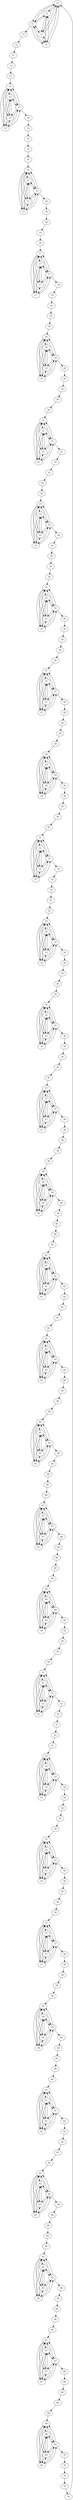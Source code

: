 digraph causal
{
	0 [label="11"]	
	1 [label="11"]	
	2 [label="11"]	
	3 [label="11"]	
	4 [label="11"]	
	5 [label="12"]	
	6 [label="12"]	
	7 [label="12"]	
	8 [label="12"]	
	9 [label="12"]	
	10 [label="13"]	
	11 [label="13"]	
	12 [label="13"]	
	13 [label="13"]	
	14 [label="13"]	
	15 [label="14"]	
	16 [label="14"]	
	17 [label="14"]	
	18 [label="14"]	
	19 [label="14"]	
	20 [label="15"]	
	21 [label="15"]	
	22 [label="15"]	
	23 [label="15"]	
	24 [label="15"]	
	25 [label="16"]	
	26 [label="16"]	
	27 [label="16"]	
	28 [label="16"]	
	29 [label="16"]	
	30 [label="17"]	
	31 [label="17"]	
	32 [label="17"]	
	33 [label="17"]	
	34 [label="17"]	
	35 [label="18"]	
	36 [label="18"]	
	37 [label="18"]	
	38 [label="18"]	
	39 [label="18"]	
	40 [label="19"]	
	41 [label="19"]	
	42 [label="19"]	
	43 [label="19"]	
	44 [label="19"]	
	45 [label="20"]	
	46 [label="20"]	
	47 [label="20"]	
	48 [label="20"]	
	49 [label="20"]	
	50 [label="21"]	
	51 [label="21"]	
	52 [label="21"]	
	53 [label="21"]	
	54 [label="21"]	
	55 [label="22"]	
	56 [label="22"]	
	57 [label="22"]	
	58 [label="22"]	
	59 [label="22"]	
	60 [label="23"]	
	61 [label="23"]	
	62 [label="23"]	
	63 [label="23"]	
	64 [label="23"]	
	65 [label="24"]	
	66 [label="24"]	
	67 [label="24"]	
	68 [label="24"]	
	69 [label="24"]	
	70 [label="25"]	
	71 [label="25"]	
	72 [label="25"]	
	73 [label="25"]	
	74 [label="25"]	
	75 [label="26"]	
	76 [label="26"]	
	77 [label="26"]	
	78 [label="26"]	
	79 [label="26"]	
	80 [label="27"]	
	81 [label="27"]	
	82 [label="27"]	
	83 [label="27"]	
	84 [label="27"]	
	85 [label="28"]	
	86 [label="28"]	
	87 [label="28"]	
	88 [label="28"]	
	89 [label="28"]	
	90 [label="29"]	
	91 [label="29"]	
	92 [label="29"]	
	93 [label="29"]	
	94 [label="29"]	
	95 [label="30"]	
	96 [label="30"]	
	97 [label="30"]	
	98 [label="30"]	
	99 [label="30"]	
	100 [label="31"]	
	101 [label="31"]	
	102 [label="31"]	
	103 [label="31"]	
	104 [label="31"]	
	105 [label="32"]	
	106 [label="32"]	
	107 [label="32"]	
	108 [label="32"]	
	109 [label="32"]	
	110 [label="33"]	
	111 [label="33"]	
	112 [label="33"]	
	113 [label="33"]	
	114 [label="33"]	
	115 [label="34"]	
	116 [label="34"]	
	117 [label="34"]	
	118 [label="34"]	
	119 [label="34"]	
	120 [label="35"]	
	121 [label="35"]	
	122 [label="35"]	
	123 [label="35"]	
	124 [label="35"]	
	125 [label="36"]	
	126 [label="36"]	
	127 [label="36"]	
	128 [label="36"]	
	129 [label="36"]	
	130 [label="37"]	
	131 [label="37"]	
	132 [label="37"]	
	133 [label="37"]	
	134 [label="37"]	
	135 [label="38"]	
	136 [label="38"]	
	137 [label="38"]	
	138 [label="38"]	
	139 [label="38"]	
	140 [label="39"]	
	141 [label="39"]	
	142 [label="39"]	
	143 [label="39"]	
	144 [label="39"]	
	145 [label="40"]	
	146 [label="40"]	
	147 [label="40"]	
	148 [label="40"]	
	149 [label="40"]	
	150 [label="41"]	
	151 [label="41"]	
	152 [label="41"]	
	153 [label="41"]	
	154 [label="41"]	
	155 [label="42"]	
	156 [label="42"]	
	157 [label="42"]	
	158 [label="42"]	
	159 [label="42"]	
	160 [label="43"]	
	161 [label="43"]	
	162 [label="43"]	
	163 [label="43"]	
	164 [label="43"]	
	165 [label="44"]	
	166 [label="44"]	
	167 [label="44"]	
	168 [label="44"]	
	169 [label="44"]	
	170 [label="45"]	
	171 [label="45"]	
	172 [label="45"]	
	173 [label="45"]	
	174 [label="45"]	
	175 [label="46"]	
	176 [label="46"]	
	177 [label="46"]	
	178 [label="46"]	
	179 [label="46"]	
	180 [label="47"]	
	181 [label="47"]	
	182 [label="47"]	
	183 [label="47"]	
	184 [label="47"]	
	185 [label="48"]	
	186 [label="48"]	
	187 [label="48"]	
	188 [label="48"]	
	189 [label="48"]	
	190 [label="49"]	
	191 [label="49"]	
	192 [label="49"]	
	193 [label="49"]	
	194 [label="49"]	
	195 [label="50"]	
	196 [label="50"]	
	197 [label="50"]	
	198 [label="50"]	
	199 [label="50"]	
	200 [label="51"]	
	201 [label="51"]	
	202 [label="51"]	
	203 [label="51"]	
	204 [label="51"]	
	205 [label="52"]	
	206 [label="52"]	
	207 [label="52"]	
	208 [label="52"]	
	209 [label="52"]	
	210 [label="53"]	
	211 [label="53"]	
	212 [label="53"]	
	213 [label="53"]	
	214 [label="53"]	
	215 [label="54"]	
	216 [label="54"]	
	217 [label="54"]	
	218 [label="54"]	
	219 [label="54"]	
	220 [label="55"]	
	221 [label="55"]	
	222 [label="55"]	
	223 [label="55"]	
	224 [label="55"]	
	225 [label="56"]	
	226 [label="56"]	
	227 [label="56"]	
	228 [label="56"]	
	229 [label="56"]	
	230 [label="57"]	
	231 [label="57"]	
	232 [label="57"]	
	233 [label="57"]	
	234 [label="57"]	
	235 [label="58"]	
	236 [label="58"]	
	237 [label="58"]	
	238 [label="58"]	
	239 [label="58"]	
	240 [label="59"]	
	241 [label="59"]	
	242 [label="59"]	
	243 [label="59"]	
	244 [label="59"]	
	245 [label="60"]	
	246 [label="60"]	
	247 [label="60"]	
	248 [label="60"]	
	249 [label="60"]	
	250 [label="61"]	
	251 [label="61"]	
	252 [label="61"]	
	253 [label="61"]	
	254 [label="61"]	
	255 [label="62"]	
	256 [label="62"]	
	257 [label="62"]	
	258 [label="62"]	
	259 [label="62"]	
	260 [label="63"]	
	261 [label="63"]	
	262 [label="63"]	
	263 [label="63"]	
	264 [label="63"]	
	265 [label="64"]	
	266 [label="64"]	
	267 [label="64"]	
	268 [label="64"]	
	269 [label="64"]	
	270 [label="65"]	
	271 [label="65"]	
	272 [label="65"]	
	273 [label="65"]	
	274 [label="65"]	
	275 [label="66"]	
	276 [label="66"]	
	277 [label="66"]	
	278 [label="66"]	
	279 [label="66"]	
	280 [label="67"]	
	281 [label="67"]	
	282 [label="67"]	
	283 [label="67"]	
	284 [label="67"]	
	285 [label="68"]	
	286 [label="68"]	
	287 [label="68"]	
	288 [label="68"]	
	289 [label="68"]	
	290 [label="69"]	
	291 [label="69"]	
	292 [label="69"]	
	293 [label="69"]	
	294 [label="69"]	
	295 [label="70"]	
	296 [label="70"]	
	297 [label="70"]	
	298 [label="70"]	
	299 [label="70"]	
	299 -> 0
	0 -> 1
	0 -> 2
	0 -> 3
	0 -> 4
	1 -> 0
	1 -> 2
	1 -> 3
	1 -> 4
	2 -> 0
	2 -> 1
	2 -> 3
	2 -> 4
	3 -> 0
	3 -> 1
	3 -> 2
	3 -> 4
	4 -> 0
	4 -> 1
	4 -> 2
	4 -> 3
	4 -> 5
	5 -> 6
	6 -> 7
	7 -> 8
	8 -> 9
	9 -> 10
	10 -> 11
	10 -> 12
	10 -> 13
	10 -> 14
	11 -> 10
	11 -> 12
	11 -> 13
	11 -> 14
	12 -> 10
	12 -> 11
	12 -> 13
	12 -> 14
	13 -> 10
	13 -> 11
	13 -> 12
	13 -> 14
	14 -> 10
	14 -> 11
	14 -> 12
	14 -> 13
	14 -> 15
	15 -> 16
	16 -> 17
	17 -> 18
	18 -> 19
	19 -> 20
	20 -> 21
	20 -> 22
	20 -> 23
	20 -> 24
	21 -> 20
	21 -> 22
	21 -> 23
	21 -> 24
	22 -> 20
	22 -> 21
	22 -> 23
	22 -> 24
	23 -> 20
	23 -> 21
	23 -> 22
	23 -> 24
	24 -> 20
	24 -> 21
	24 -> 22
	24 -> 23
	24 -> 25
	25 -> 26
	26 -> 27
	27 -> 28
	28 -> 29
	29 -> 30
	30 -> 31
	30 -> 32
	30 -> 33
	30 -> 34
	31 -> 30
	31 -> 32
	31 -> 33
	31 -> 34
	32 -> 30
	32 -> 31
	32 -> 33
	32 -> 34
	33 -> 30
	33 -> 31
	33 -> 32
	33 -> 34
	34 -> 30
	34 -> 31
	34 -> 32
	34 -> 33
	34 -> 35
	35 -> 36
	36 -> 37
	37 -> 38
	38 -> 39
	39 -> 40
	40 -> 41
	40 -> 42
	40 -> 43
	40 -> 44
	41 -> 40
	41 -> 42
	41 -> 43
	41 -> 44
	42 -> 40
	42 -> 41
	42 -> 43
	42 -> 44
	43 -> 40
	43 -> 41
	43 -> 42
	43 -> 44
	44 -> 40
	44 -> 41
	44 -> 42
	44 -> 43
	44 -> 45
	45 -> 46
	46 -> 47
	47 -> 48
	48 -> 49
	49 -> 50
	50 -> 51
	50 -> 52
	50 -> 53
	50 -> 54
	51 -> 50
	51 -> 52
	51 -> 53
	51 -> 54
	52 -> 50
	52 -> 51
	52 -> 53
	52 -> 54
	53 -> 50
	53 -> 51
	53 -> 52
	53 -> 54
	54 -> 50
	54 -> 51
	54 -> 52
	54 -> 53
	54 -> 55
	55 -> 56
	56 -> 57
	57 -> 58
	58 -> 59
	59 -> 60
	60 -> 61
	60 -> 62
	60 -> 63
	60 -> 64
	61 -> 60
	61 -> 62
	61 -> 63
	61 -> 64
	62 -> 60
	62 -> 61
	62 -> 63
	62 -> 64
	63 -> 60
	63 -> 61
	63 -> 62
	63 -> 64
	64 -> 60
	64 -> 61
	64 -> 62
	64 -> 63
	64 -> 65
	65 -> 66
	66 -> 67
	67 -> 68
	68 -> 69
	69 -> 70
	70 -> 71
	70 -> 72
	70 -> 73
	70 -> 74
	71 -> 70
	71 -> 72
	71 -> 73
	71 -> 74
	72 -> 70
	72 -> 71
	72 -> 73
	72 -> 74
	73 -> 70
	73 -> 71
	73 -> 72
	73 -> 74
	74 -> 70
	74 -> 71
	74 -> 72
	74 -> 73
	74 -> 75
	75 -> 76
	76 -> 77
	77 -> 78
	78 -> 79
	79 -> 80
	80 -> 81
	80 -> 82
	80 -> 83
	80 -> 84
	81 -> 80
	81 -> 82
	81 -> 83
	81 -> 84
	82 -> 80
	82 -> 81
	82 -> 83
	82 -> 84
	83 -> 80
	83 -> 81
	83 -> 82
	83 -> 84
	84 -> 80
	84 -> 81
	84 -> 82
	84 -> 83
	84 -> 85
	85 -> 86
	86 -> 87
	87 -> 88
	88 -> 89
	89 -> 90
	90 -> 91
	90 -> 92
	90 -> 93
	90 -> 94
	91 -> 90
	91 -> 92
	91 -> 93
	91 -> 94
	92 -> 90
	92 -> 91
	92 -> 93
	92 -> 94
	93 -> 90
	93 -> 91
	93 -> 92
	93 -> 94
	94 -> 90
	94 -> 91
	94 -> 92
	94 -> 93
	94 -> 95
	95 -> 96
	96 -> 97
	97 -> 98
	98 -> 99
	99 -> 100
	100 -> 101
	100 -> 102
	100 -> 103
	100 -> 104
	101 -> 100
	101 -> 102
	101 -> 103
	101 -> 104
	102 -> 100
	102 -> 101
	102 -> 103
	102 -> 104
	103 -> 100
	103 -> 101
	103 -> 102
	103 -> 104
	104 -> 100
	104 -> 101
	104 -> 102
	104 -> 103
	104 -> 105
	105 -> 106
	106 -> 107
	107 -> 108
	108 -> 109
	109 -> 110
	110 -> 111
	110 -> 112
	110 -> 113
	110 -> 114
	111 -> 110
	111 -> 112
	111 -> 113
	111 -> 114
	112 -> 110
	112 -> 111
	112 -> 113
	112 -> 114
	113 -> 110
	113 -> 111
	113 -> 112
	113 -> 114
	114 -> 110
	114 -> 111
	114 -> 112
	114 -> 113
	114 -> 115
	115 -> 116
	116 -> 117
	117 -> 118
	118 -> 119
	119 -> 120
	120 -> 121
	120 -> 122
	120 -> 123
	120 -> 124
	121 -> 120
	121 -> 122
	121 -> 123
	121 -> 124
	122 -> 120
	122 -> 121
	122 -> 123
	122 -> 124
	123 -> 120
	123 -> 121
	123 -> 122
	123 -> 124
	124 -> 120
	124 -> 121
	124 -> 122
	124 -> 123
	124 -> 125
	125 -> 126
	126 -> 127
	127 -> 128
	128 -> 129
	129 -> 130
	130 -> 131
	130 -> 132
	130 -> 133
	130 -> 134
	131 -> 130
	131 -> 132
	131 -> 133
	131 -> 134
	132 -> 130
	132 -> 131
	132 -> 133
	132 -> 134
	133 -> 130
	133 -> 131
	133 -> 132
	133 -> 134
	134 -> 130
	134 -> 131
	134 -> 132
	134 -> 133
	134 -> 135
	135 -> 136
	136 -> 137
	137 -> 138
	138 -> 139
	139 -> 140
	140 -> 141
	140 -> 142
	140 -> 143
	140 -> 144
	141 -> 140
	141 -> 142
	141 -> 143
	141 -> 144
	142 -> 140
	142 -> 141
	142 -> 143
	142 -> 144
	143 -> 140
	143 -> 141
	143 -> 142
	143 -> 144
	144 -> 140
	144 -> 141
	144 -> 142
	144 -> 143
	144 -> 145
	145 -> 146
	146 -> 147
	147 -> 148
	148 -> 149
	149 -> 150
	150 -> 151
	150 -> 152
	150 -> 153
	150 -> 154
	151 -> 150
	151 -> 152
	151 -> 153
	151 -> 154
	152 -> 150
	152 -> 151
	152 -> 153
	152 -> 154
	153 -> 150
	153 -> 151
	153 -> 152
	153 -> 154
	154 -> 150
	154 -> 151
	154 -> 152
	154 -> 153
	154 -> 155
	155 -> 156
	156 -> 157
	157 -> 158
	158 -> 159
	159 -> 160
	160 -> 161
	160 -> 162
	160 -> 163
	160 -> 164
	161 -> 160
	161 -> 162
	161 -> 163
	161 -> 164
	162 -> 160
	162 -> 161
	162 -> 163
	162 -> 164
	163 -> 160
	163 -> 161
	163 -> 162
	163 -> 164
	164 -> 160
	164 -> 161
	164 -> 162
	164 -> 163
	164 -> 165
	165 -> 166
	166 -> 167
	167 -> 168
	168 -> 169
	169 -> 170
	170 -> 171
	170 -> 172
	170 -> 173
	170 -> 174
	171 -> 170
	171 -> 172
	171 -> 173
	171 -> 174
	172 -> 170
	172 -> 171
	172 -> 173
	172 -> 174
	173 -> 170
	173 -> 171
	173 -> 172
	173 -> 174
	174 -> 170
	174 -> 171
	174 -> 172
	174 -> 173
	174 -> 175
	175 -> 176
	176 -> 177
	177 -> 178
	178 -> 179
	179 -> 180
	180 -> 181
	180 -> 182
	180 -> 183
	180 -> 184
	181 -> 180
	181 -> 182
	181 -> 183
	181 -> 184
	182 -> 180
	182 -> 181
	182 -> 183
	182 -> 184
	183 -> 180
	183 -> 181
	183 -> 182
	183 -> 184
	184 -> 180
	184 -> 181
	184 -> 182
	184 -> 183
	184 -> 185
	185 -> 186
	186 -> 187
	187 -> 188
	188 -> 189
	189 -> 190
	190 -> 191
	190 -> 192
	190 -> 193
	190 -> 194
	191 -> 190
	191 -> 192
	191 -> 193
	191 -> 194
	192 -> 190
	192 -> 191
	192 -> 193
	192 -> 194
	193 -> 190
	193 -> 191
	193 -> 192
	193 -> 194
	194 -> 190
	194 -> 191
	194 -> 192
	194 -> 193
	194 -> 195
	195 -> 196
	196 -> 197
	197 -> 198
	198 -> 199
	199 -> 200
	200 -> 201
	200 -> 202
	200 -> 203
	200 -> 204
	201 -> 200
	201 -> 202
	201 -> 203
	201 -> 204
	202 -> 200
	202 -> 201
	202 -> 203
	202 -> 204
	203 -> 200
	203 -> 201
	203 -> 202
	203 -> 204
	204 -> 200
	204 -> 201
	204 -> 202
	204 -> 203
	204 -> 205
	205 -> 206
	206 -> 207
	207 -> 208
	208 -> 209
	209 -> 210
	210 -> 211
	210 -> 212
	210 -> 213
	210 -> 214
	211 -> 210
	211 -> 212
	211 -> 213
	211 -> 214
	212 -> 210
	212 -> 211
	212 -> 213
	212 -> 214
	213 -> 210
	213 -> 211
	213 -> 212
	213 -> 214
	214 -> 210
	214 -> 211
	214 -> 212
	214 -> 213
	214 -> 215
	215 -> 216
	216 -> 217
	217 -> 218
	218 -> 219
	219 -> 220
	220 -> 221
	220 -> 222
	220 -> 223
	220 -> 224
	221 -> 220
	221 -> 222
	221 -> 223
	221 -> 224
	222 -> 220
	222 -> 221
	222 -> 223
	222 -> 224
	223 -> 220
	223 -> 221
	223 -> 222
	223 -> 224
	224 -> 220
	224 -> 221
	224 -> 222
	224 -> 223
	224 -> 225
	225 -> 226
	226 -> 227
	227 -> 228
	228 -> 229
	229 -> 230
	230 -> 231
	230 -> 232
	230 -> 233
	230 -> 234
	231 -> 230
	231 -> 232
	231 -> 233
	231 -> 234
	232 -> 230
	232 -> 231
	232 -> 233
	232 -> 234
	233 -> 230
	233 -> 231
	233 -> 232
	233 -> 234
	234 -> 230
	234 -> 231
	234 -> 232
	234 -> 233
	234 -> 235
	235 -> 236
	236 -> 237
	237 -> 238
	238 -> 239
	239 -> 240
	240 -> 241
	240 -> 242
	240 -> 243
	240 -> 244
	241 -> 240
	241 -> 242
	241 -> 243
	241 -> 244
	242 -> 240
	242 -> 241
	242 -> 243
	242 -> 244
	243 -> 240
	243 -> 241
	243 -> 242
	243 -> 244
	244 -> 240
	244 -> 241
	244 -> 242
	244 -> 243
	244 -> 245
	245 -> 246
	246 -> 247
	247 -> 248
	248 -> 249
	249 -> 250
	250 -> 251
	250 -> 252
	250 -> 253
	250 -> 254
	251 -> 250
	251 -> 252
	251 -> 253
	251 -> 254
	252 -> 250
	252 -> 251
	252 -> 253
	252 -> 254
	253 -> 250
	253 -> 251
	253 -> 252
	253 -> 254
	254 -> 250
	254 -> 251
	254 -> 252
	254 -> 253
	254 -> 255
	255 -> 256
	256 -> 257
	257 -> 258
	258 -> 259
	259 -> 260
	260 -> 261
	260 -> 262
	260 -> 263
	260 -> 264
	261 -> 260
	261 -> 262
	261 -> 263
	261 -> 264
	262 -> 260
	262 -> 261
	262 -> 263
	262 -> 264
	263 -> 260
	263 -> 261
	263 -> 262
	263 -> 264
	264 -> 260
	264 -> 261
	264 -> 262
	264 -> 263
	264 -> 265
	265 -> 266
	266 -> 267
	267 -> 268
	268 -> 269
	269 -> 270
	270 -> 271
	270 -> 272
	270 -> 273
	270 -> 274
	271 -> 270
	271 -> 272
	271 -> 273
	271 -> 274
	272 -> 270
	272 -> 271
	272 -> 273
	272 -> 274
	273 -> 270
	273 -> 271
	273 -> 272
	273 -> 274
	274 -> 270
	274 -> 271
	274 -> 272
	274 -> 273
	274 -> 275
	275 -> 276
	276 -> 277
	277 -> 278
	278 -> 279
	279 -> 280
	280 -> 281
	280 -> 282
	280 -> 283
	280 -> 284
	281 -> 280
	281 -> 282
	281 -> 283
	281 -> 284
	282 -> 280
	282 -> 281
	282 -> 283
	282 -> 284
	283 -> 280
	283 -> 281
	283 -> 282
	283 -> 284
	284 -> 280
	284 -> 281
	284 -> 282
	284 -> 283
	284 -> 285
	285 -> 286
	286 -> 287
	287 -> 288
	288 -> 289
	289 -> 290
	290 -> 291
	290 -> 292
	290 -> 293
	290 -> 294
	291 -> 290
	291 -> 292
	291 -> 293
	291 -> 294
	292 -> 290
	292 -> 291
	292 -> 293
	292 -> 294
	293 -> 290
	293 -> 291
	293 -> 292
	293 -> 294
	294 -> 290
	294 -> 291
	294 -> 292
	294 -> 293
	294 -> 295
	295 -> 296
	296 -> 297
	297 -> 298
	298 -> 299
}
